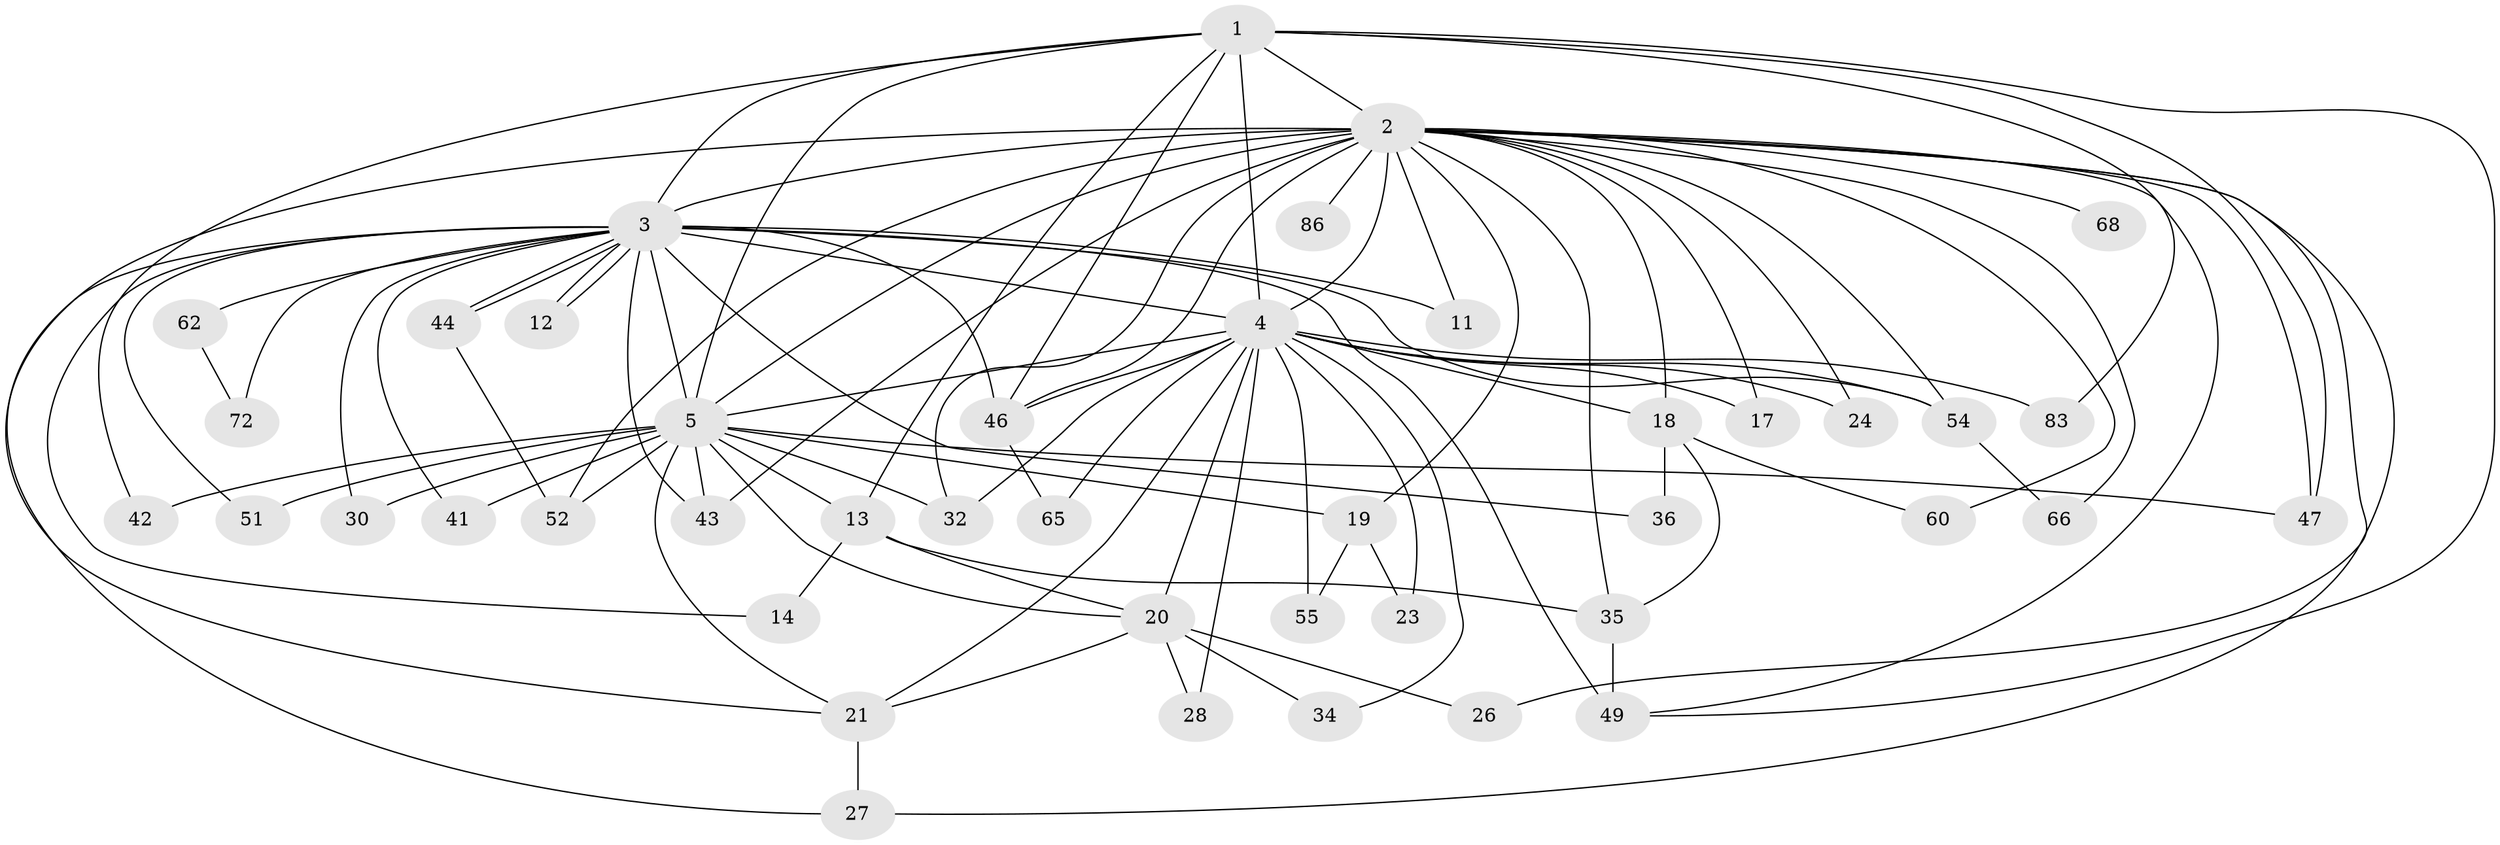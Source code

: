// original degree distribution, {15: 0.011627906976744186, 24: 0.011627906976744186, 25: 0.011627906976744186, 13: 0.011627906976744186, 20: 0.011627906976744186, 16: 0.011627906976744186, 12: 0.011627906976744186, 18: 0.011627906976744186, 22: 0.023255813953488372, 2: 0.5232558139534884, 5: 0.09302325581395349, 7: 0.011627906976744186, 4: 0.046511627906976744, 3: 0.20930232558139536}
// Generated by graph-tools (version 1.1) at 2025/14/03/09/25 04:14:08]
// undirected, 43 vertices, 97 edges
graph export_dot {
graph [start="1"]
  node [color=gray90,style=filled];
  1;
  2 [super="+9+74+76+7+56+16+37"];
  3 [super="+40+61+10+38+39+53"];
  4 [super="+8+6"];
  5 [super="+15+22"];
  11;
  12;
  13;
  14;
  17;
  18;
  19;
  20 [super="+63"];
  21 [super="+29"];
  23;
  24 [super="+31"];
  26;
  27 [super="+77"];
  28;
  30;
  32 [super="+45"];
  34;
  35 [super="+50"];
  36;
  41;
  42;
  43;
  44;
  46 [super="+85"];
  47 [super="+67"];
  49 [super="+57"];
  51;
  52;
  54 [super="+82+59"];
  55 [super="+79"];
  60;
  62;
  65 [super="+75"];
  66;
  68;
  72;
  83;
  86;
  1 -- 2 [weight=3];
  1 -- 3 [weight=2];
  1 -- 4 [weight=3];
  1 -- 5;
  1 -- 13;
  1 -- 42;
  1 -- 47;
  1 -- 83;
  1 -- 46;
  1 -- 49;
  2 -- 3 [weight=11];
  2 -- 4 [weight=10];
  2 -- 5 [weight=4];
  2 -- 11;
  2 -- 17;
  2 -- 18;
  2 -- 26;
  2 -- 60;
  2 -- 68 [weight=2];
  2 -- 19 [weight=2];
  2 -- 21;
  2 -- 86;
  2 -- 24 [weight=4];
  2 -- 27;
  2 -- 32;
  2 -- 35;
  2 -- 46;
  2 -- 47;
  2 -- 52 [weight=2];
  2 -- 66;
  2 -- 49;
  2 -- 54;
  2 -- 43;
  3 -- 4 [weight=8];
  3 -- 5 [weight=4];
  3 -- 12;
  3 -- 12;
  3 -- 30;
  3 -- 36;
  3 -- 41;
  3 -- 44;
  3 -- 44;
  3 -- 49 [weight=2];
  3 -- 51;
  3 -- 27;
  3 -- 72;
  3 -- 43;
  3 -- 11;
  3 -- 14;
  3 -- 46;
  3 -- 54 [weight=2];
  3 -- 62;
  4 -- 5 [weight=4];
  4 -- 55 [weight=2];
  4 -- 54;
  4 -- 65 [weight=2];
  4 -- 46;
  4 -- 17;
  4 -- 20;
  4 -- 28;
  4 -- 34;
  4 -- 18;
  4 -- 83;
  4 -- 23;
  4 -- 32;
  4 -- 24;
  4 -- 21;
  5 -- 13;
  5 -- 19;
  5 -- 30;
  5 -- 32;
  5 -- 41;
  5 -- 51;
  5 -- 20;
  5 -- 47;
  5 -- 52;
  5 -- 21;
  5 -- 42;
  5 -- 43;
  13 -- 14;
  13 -- 20;
  13 -- 35;
  18 -- 36;
  18 -- 60;
  18 -- 35;
  19 -- 23;
  19 -- 55;
  20 -- 21;
  20 -- 26;
  20 -- 28;
  20 -- 34;
  21 -- 27;
  35 -- 49;
  44 -- 52;
  46 -- 65;
  54 -- 66;
  62 -- 72;
}
